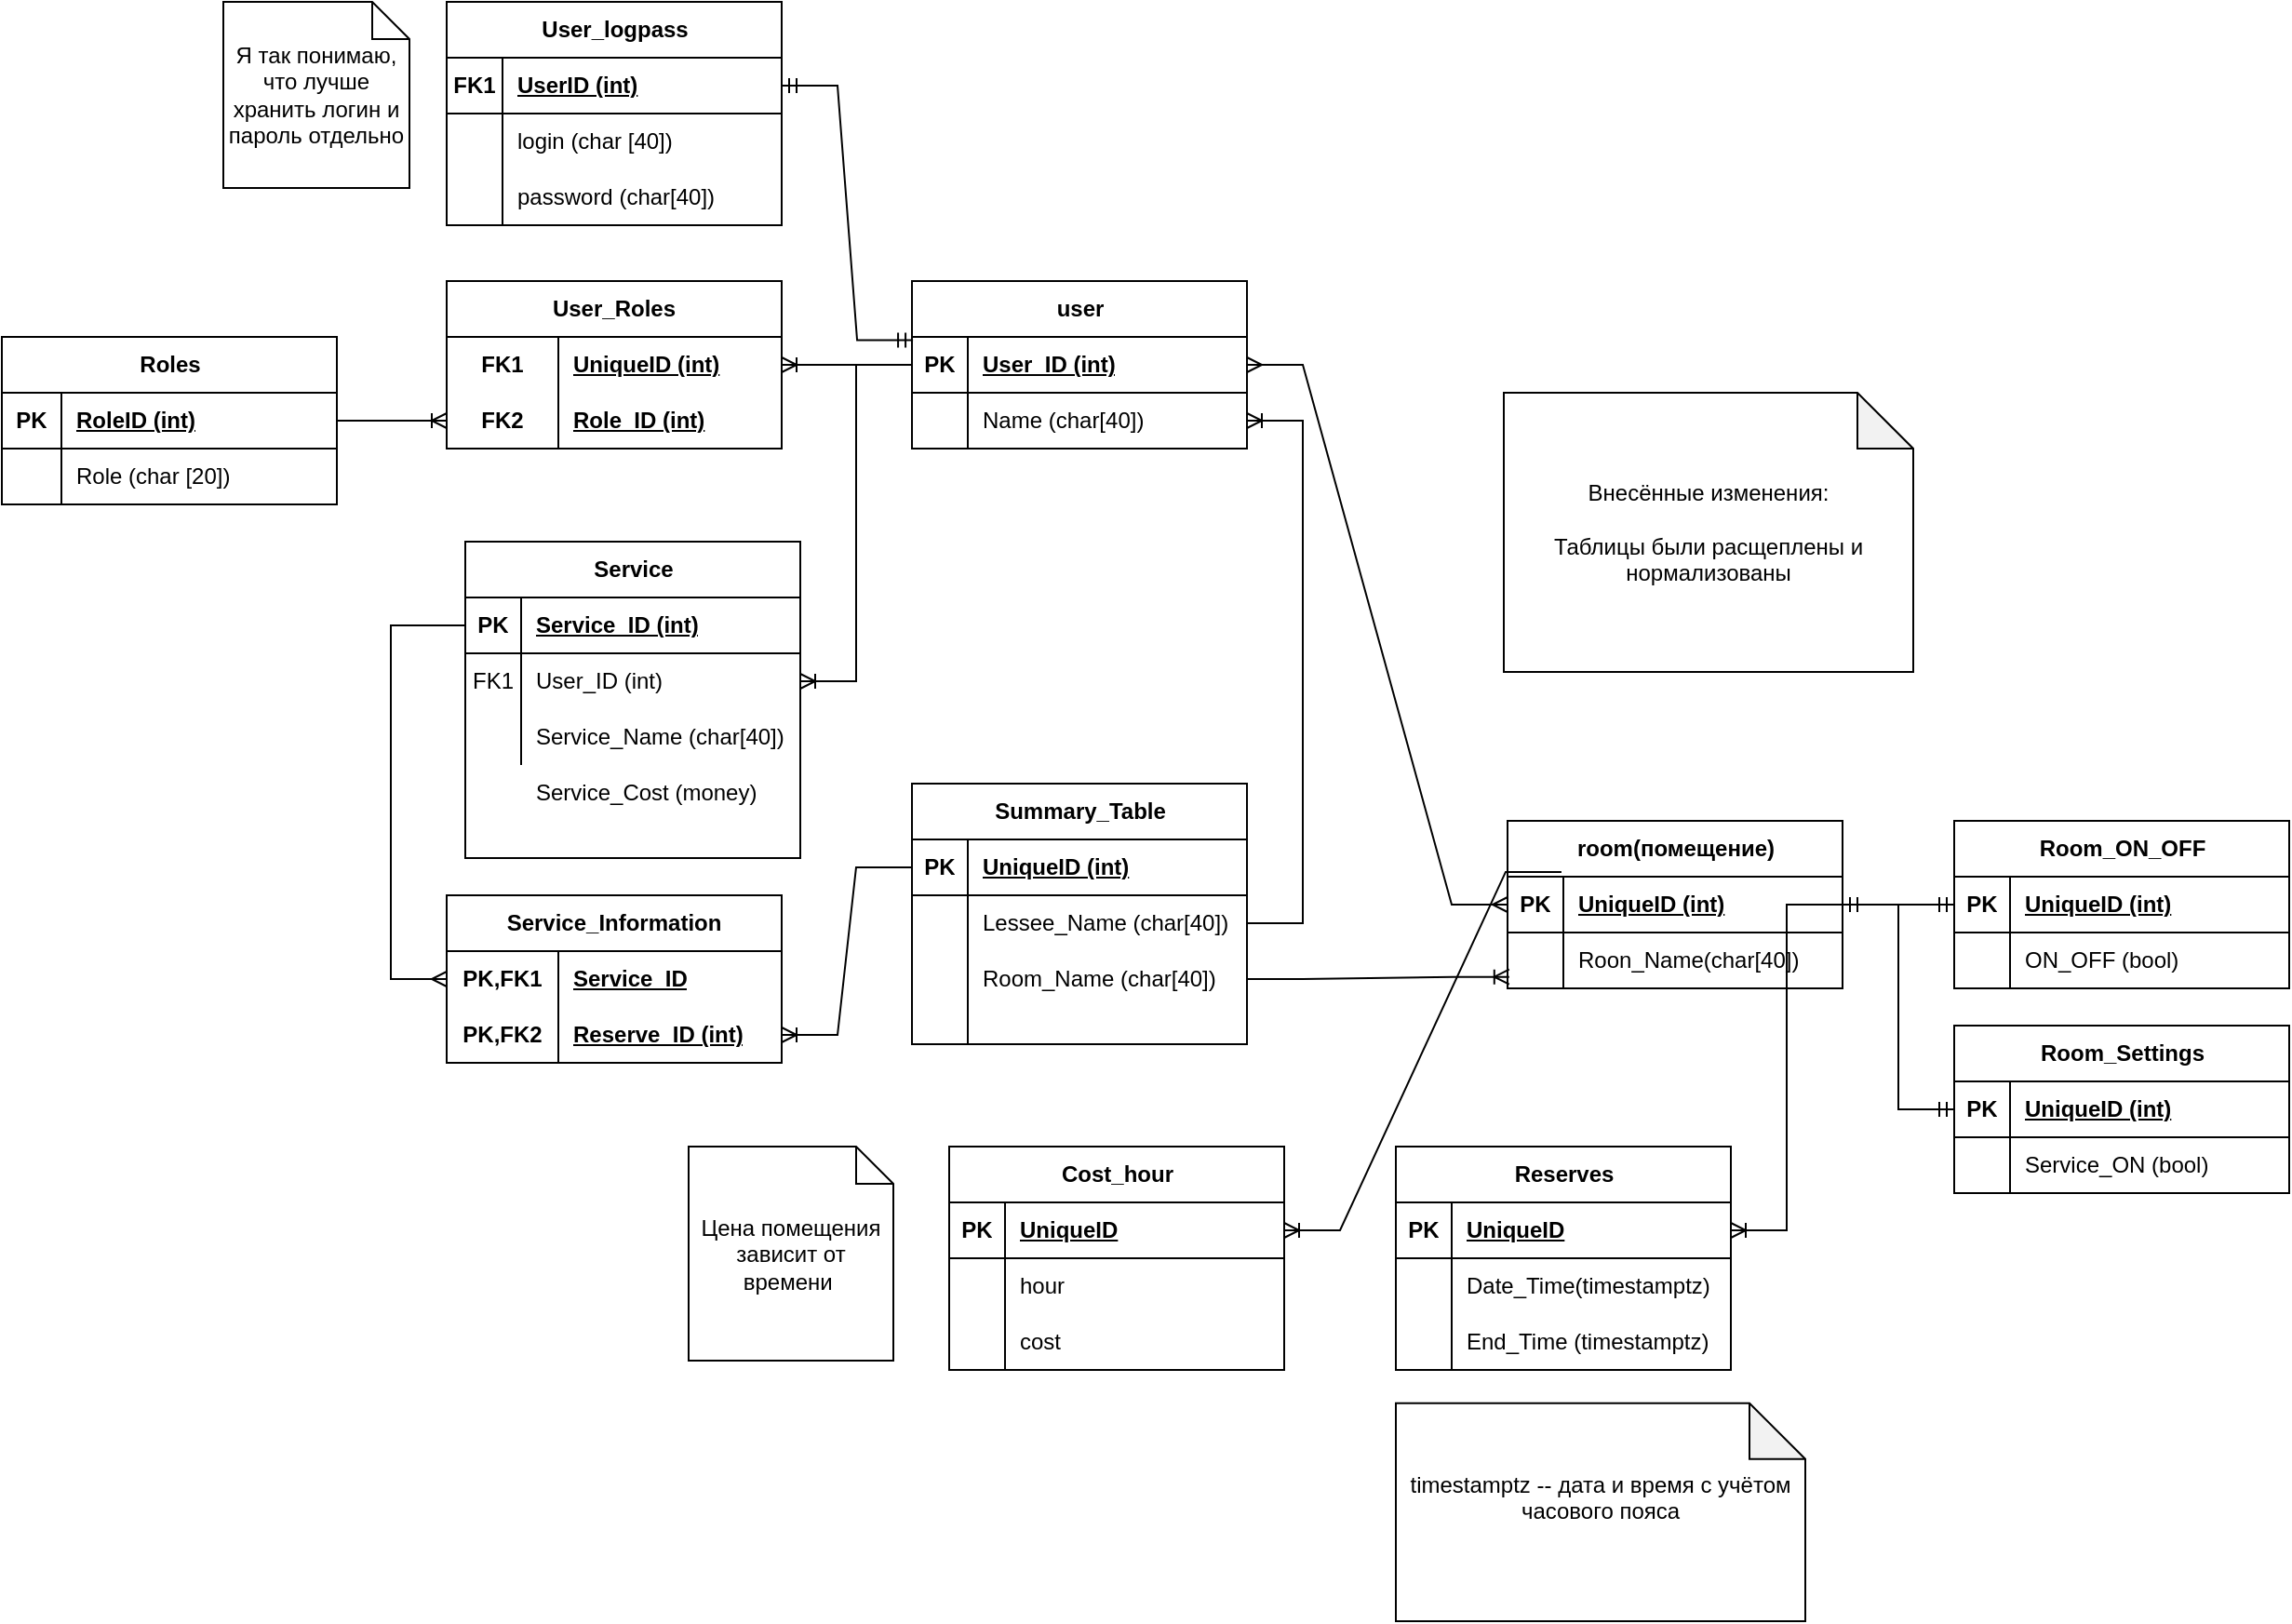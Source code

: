 <mxfile version="23.1.5" type="github">
  <diagram name="Страница — 1" id="QHvuzM4_7bhTK4eV4_A3">
    <mxGraphModel dx="432" dy="1855" grid="1" gridSize="10" guides="1" tooltips="1" connect="1" arrows="1" fold="1" page="1" pageScale="1" pageWidth="827" pageHeight="1169" math="0" shadow="0">
      <root>
        <mxCell id="0" />
        <mxCell id="1" parent="0" />
        <mxCell id="F9juKzYWyKkYKE6H0cc2-1" value="Внесённые изменения:&lt;br&gt;&lt;div&gt;&lt;br&gt;Таблицы были расщеплены и нормализованы&lt;/div&gt;" style="shape=note;whiteSpace=wrap;html=1;backgroundOutline=1;darkOpacity=0.05;" parent="1" vertex="1">
          <mxGeometry x="1958" y="180" width="220" height="150" as="geometry" />
        </mxCell>
        <mxCell id="F9juKzYWyKkYKE6H0cc2-119" value="Summary_Table" style="shape=table;startSize=30;container=1;collapsible=1;childLayout=tableLayout;fixedRows=1;rowLines=0;fontStyle=1;align=center;resizeLast=1;html=1;" parent="1" vertex="1">
          <mxGeometry x="1640" y="390" width="180" height="140" as="geometry" />
        </mxCell>
        <mxCell id="F9juKzYWyKkYKE6H0cc2-120" value="" style="shape=tableRow;horizontal=0;startSize=0;swimlaneHead=0;swimlaneBody=0;fillColor=none;collapsible=0;dropTarget=0;points=[[0,0.5],[1,0.5]];portConstraint=eastwest;top=0;left=0;right=0;bottom=1;" parent="F9juKzYWyKkYKE6H0cc2-119" vertex="1">
          <mxGeometry y="30" width="180" height="30" as="geometry" />
        </mxCell>
        <mxCell id="F9juKzYWyKkYKE6H0cc2-121" value="PK" style="shape=partialRectangle;connectable=0;fillColor=none;top=0;left=0;bottom=0;right=0;fontStyle=1;overflow=hidden;whiteSpace=wrap;html=1;" parent="F9juKzYWyKkYKE6H0cc2-120" vertex="1">
          <mxGeometry width="30" height="30" as="geometry">
            <mxRectangle width="30" height="30" as="alternateBounds" />
          </mxGeometry>
        </mxCell>
        <mxCell id="F9juKzYWyKkYKE6H0cc2-122" value="UniqueID (int)" style="shape=partialRectangle;connectable=0;fillColor=none;top=0;left=0;bottom=0;right=0;align=left;spacingLeft=6;fontStyle=5;overflow=hidden;whiteSpace=wrap;html=1;" parent="F9juKzYWyKkYKE6H0cc2-120" vertex="1">
          <mxGeometry x="30" width="150" height="30" as="geometry">
            <mxRectangle width="150" height="30" as="alternateBounds" />
          </mxGeometry>
        </mxCell>
        <mxCell id="F9juKzYWyKkYKE6H0cc2-123" value="" style="shape=tableRow;horizontal=0;startSize=0;swimlaneHead=0;swimlaneBody=0;fillColor=none;collapsible=0;dropTarget=0;points=[[0,0.5],[1,0.5]];portConstraint=eastwest;top=0;left=0;right=0;bottom=0;" parent="F9juKzYWyKkYKE6H0cc2-119" vertex="1">
          <mxGeometry y="60" width="180" height="30" as="geometry" />
        </mxCell>
        <mxCell id="F9juKzYWyKkYKE6H0cc2-124" value="" style="shape=partialRectangle;connectable=0;fillColor=none;top=0;left=0;bottom=0;right=0;editable=1;overflow=hidden;whiteSpace=wrap;html=1;" parent="F9juKzYWyKkYKE6H0cc2-123" vertex="1">
          <mxGeometry width="30" height="30" as="geometry">
            <mxRectangle width="30" height="30" as="alternateBounds" />
          </mxGeometry>
        </mxCell>
        <mxCell id="F9juKzYWyKkYKE6H0cc2-125" value="Lessee_Name (char[40])" style="shape=partialRectangle;connectable=0;fillColor=none;top=0;left=0;bottom=0;right=0;align=left;spacingLeft=6;overflow=hidden;whiteSpace=wrap;html=1;" parent="F9juKzYWyKkYKE6H0cc2-123" vertex="1">
          <mxGeometry x="30" width="150" height="30" as="geometry">
            <mxRectangle width="150" height="30" as="alternateBounds" />
          </mxGeometry>
        </mxCell>
        <mxCell id="F9juKzYWyKkYKE6H0cc2-126" value="" style="shape=tableRow;horizontal=0;startSize=0;swimlaneHead=0;swimlaneBody=0;fillColor=none;collapsible=0;dropTarget=0;points=[[0,0.5],[1,0.5]];portConstraint=eastwest;top=0;left=0;right=0;bottom=0;" parent="F9juKzYWyKkYKE6H0cc2-119" vertex="1">
          <mxGeometry y="90" width="180" height="30" as="geometry" />
        </mxCell>
        <mxCell id="F9juKzYWyKkYKE6H0cc2-127" value="" style="shape=partialRectangle;connectable=0;fillColor=none;top=0;left=0;bottom=0;right=0;editable=1;overflow=hidden;whiteSpace=wrap;html=1;" parent="F9juKzYWyKkYKE6H0cc2-126" vertex="1">
          <mxGeometry width="30" height="30" as="geometry">
            <mxRectangle width="30" height="30" as="alternateBounds" />
          </mxGeometry>
        </mxCell>
        <mxCell id="F9juKzYWyKkYKE6H0cc2-128" value="Room_Name (char[40])" style="shape=partialRectangle;connectable=0;fillColor=none;top=0;left=0;bottom=0;right=0;align=left;spacingLeft=6;overflow=hidden;whiteSpace=wrap;html=1;" parent="F9juKzYWyKkYKE6H0cc2-126" vertex="1">
          <mxGeometry x="30" width="150" height="30" as="geometry">
            <mxRectangle width="150" height="30" as="alternateBounds" />
          </mxGeometry>
        </mxCell>
        <mxCell id="F9juKzYWyKkYKE6H0cc2-129" value="" style="shape=tableRow;horizontal=0;startSize=0;swimlaneHead=0;swimlaneBody=0;fillColor=none;collapsible=0;dropTarget=0;points=[[0,0.5],[1,0.5]];portConstraint=eastwest;top=0;left=0;right=0;bottom=0;" parent="F9juKzYWyKkYKE6H0cc2-119" vertex="1">
          <mxGeometry y="120" width="180" height="20" as="geometry" />
        </mxCell>
        <mxCell id="F9juKzYWyKkYKE6H0cc2-130" value="" style="shape=partialRectangle;connectable=0;fillColor=none;top=0;left=0;bottom=0;right=0;editable=1;overflow=hidden;whiteSpace=wrap;html=1;" parent="F9juKzYWyKkYKE6H0cc2-129" vertex="1">
          <mxGeometry width="30" height="20" as="geometry">
            <mxRectangle width="30" height="20" as="alternateBounds" />
          </mxGeometry>
        </mxCell>
        <mxCell id="F9juKzYWyKkYKE6H0cc2-131" value="" style="shape=partialRectangle;connectable=0;fillColor=none;top=0;left=0;bottom=0;right=0;align=left;spacingLeft=6;overflow=hidden;whiteSpace=wrap;html=1;" parent="F9juKzYWyKkYKE6H0cc2-129" vertex="1">
          <mxGeometry x="30" width="150" height="20" as="geometry">
            <mxRectangle width="150" height="20" as="alternateBounds" />
          </mxGeometry>
        </mxCell>
        <mxCell id="F9juKzYWyKkYKE6H0cc2-132" value="" style="edgeStyle=entityRelationEdgeStyle;fontSize=12;html=1;endArrow=ERoneToMany;rounded=0;exitX=1;exitY=0.5;exitDx=0;exitDy=0;" parent="1" source="F9juKzYWyKkYKE6H0cc2-123" target="F9juKzYWyKkYKE6H0cc2-19" edge="1">
          <mxGeometry width="100" height="100" relative="1" as="geometry">
            <mxPoint x="1180" y="800" as="sourcePoint" />
            <mxPoint x="1490" y="390" as="targetPoint" />
          </mxGeometry>
        </mxCell>
        <mxCell id="F9juKzYWyKkYKE6H0cc2-134" value="" style="edgeStyle=entityRelationEdgeStyle;fontSize=12;html=1;endArrow=ERoneToMany;rounded=0;exitX=1;exitY=0.5;exitDx=0;exitDy=0;entryX=0.005;entryY=0.794;entryDx=0;entryDy=0;entryPerimeter=0;" parent="1" source="F9juKzYWyKkYKE6H0cc2-126" target="F9juKzYWyKkYKE6H0cc2-35" edge="1">
          <mxGeometry width="100" height="100" relative="1" as="geometry">
            <mxPoint x="1370" y="980" as="sourcePoint" />
            <mxPoint x="1940" y="680" as="targetPoint" />
          </mxGeometry>
        </mxCell>
        <mxCell id="F9juKzYWyKkYKE6H0cc2-151" value="" style="group" parent="1" vertex="1" connectable="0">
          <mxGeometry x="1640" y="120" width="180" height="90" as="geometry" />
        </mxCell>
        <mxCell id="F9juKzYWyKkYKE6H0cc2-15" value="user" style="shape=table;startSize=30;container=1;collapsible=1;childLayout=tableLayout;fixedRows=1;rowLines=0;fontStyle=1;align=center;resizeLast=1;html=1;" parent="F9juKzYWyKkYKE6H0cc2-151" vertex="1">
          <mxGeometry width="180" height="90" as="geometry" />
        </mxCell>
        <mxCell id="F9juKzYWyKkYKE6H0cc2-16" value="" style="shape=tableRow;horizontal=0;startSize=0;swimlaneHead=0;swimlaneBody=0;fillColor=none;collapsible=0;dropTarget=0;points=[[0,0.5],[1,0.5]];portConstraint=eastwest;top=0;left=0;right=0;bottom=1;" parent="F9juKzYWyKkYKE6H0cc2-15" vertex="1">
          <mxGeometry y="30" width="180" height="30" as="geometry" />
        </mxCell>
        <mxCell id="F9juKzYWyKkYKE6H0cc2-17" value="PK" style="shape=partialRectangle;connectable=0;fillColor=none;top=0;left=0;bottom=0;right=0;fontStyle=1;overflow=hidden;whiteSpace=wrap;html=1;" parent="F9juKzYWyKkYKE6H0cc2-16" vertex="1">
          <mxGeometry width="30" height="30" as="geometry">
            <mxRectangle width="30" height="30" as="alternateBounds" />
          </mxGeometry>
        </mxCell>
        <mxCell id="F9juKzYWyKkYKE6H0cc2-18" value="User_ID (int)" style="shape=partialRectangle;connectable=0;fillColor=none;top=0;left=0;bottom=0;right=0;align=left;spacingLeft=6;fontStyle=5;overflow=hidden;whiteSpace=wrap;html=1;" parent="F9juKzYWyKkYKE6H0cc2-16" vertex="1">
          <mxGeometry x="30" width="150" height="30" as="geometry">
            <mxRectangle width="150" height="30" as="alternateBounds" />
          </mxGeometry>
        </mxCell>
        <mxCell id="F9juKzYWyKkYKE6H0cc2-19" value="" style="shape=tableRow;horizontal=0;startSize=0;swimlaneHead=0;swimlaneBody=0;fillColor=none;collapsible=0;dropTarget=0;points=[[0,0.5],[1,0.5]];portConstraint=eastwest;top=0;left=0;right=0;bottom=0;" parent="F9juKzYWyKkYKE6H0cc2-15" vertex="1">
          <mxGeometry y="60" width="180" height="30" as="geometry" />
        </mxCell>
        <mxCell id="F9juKzYWyKkYKE6H0cc2-20" value="" style="shape=partialRectangle;connectable=0;fillColor=none;top=0;left=0;bottom=0;right=0;editable=1;overflow=hidden;whiteSpace=wrap;html=1;" parent="F9juKzYWyKkYKE6H0cc2-19" vertex="1">
          <mxGeometry width="30" height="30" as="geometry">
            <mxRectangle width="30" height="30" as="alternateBounds" />
          </mxGeometry>
        </mxCell>
        <mxCell id="F9juKzYWyKkYKE6H0cc2-21" value="Name (char[40])" style="shape=partialRectangle;connectable=0;fillColor=none;top=0;left=0;bottom=0;right=0;align=left;spacingLeft=6;overflow=hidden;whiteSpace=wrap;html=1;" parent="F9juKzYWyKkYKE6H0cc2-19" vertex="1">
          <mxGeometry x="30" width="150" height="30" as="geometry">
            <mxRectangle width="150" height="30" as="alternateBounds" />
          </mxGeometry>
        </mxCell>
        <mxCell id="F9juKzYWyKkYKE6H0cc2-142" value="" style="shape=partialRectangle;connectable=0;fillColor=none;top=0;left=0;bottom=0;right=0;editable=1;overflow=hidden;whiteSpace=wrap;html=1;" parent="F9juKzYWyKkYKE6H0cc2-151" vertex="1">
          <mxGeometry y="40.909" width="30" height="8.182" as="geometry">
            <mxRectangle width="30" height="30" as="alternateBounds" />
          </mxGeometry>
        </mxCell>
        <mxCell id="F9juKzYWyKkYKE6H0cc2-144" value="" style="shape=partialRectangle;connectable=0;fillColor=none;top=0;left=0;bottom=0;right=0;editable=1;overflow=hidden;whiteSpace=wrap;html=1;" parent="F9juKzYWyKkYKE6H0cc2-151" vertex="1">
          <mxGeometry y="49.091" width="30" height="8.182" as="geometry">
            <mxRectangle width="30" height="30" as="alternateBounds" />
          </mxGeometry>
        </mxCell>
        <mxCell id="HAcVsYhp9lFk55Ef8Bqg-4" value="" style="shape=partialRectangle;connectable=0;fillColor=none;top=0;left=0;bottom=0;right=0;editable=1;overflow=hidden;whiteSpace=wrap;html=1;" parent="F9juKzYWyKkYKE6H0cc2-151" vertex="1">
          <mxGeometry y="57.273" width="30" height="8.182" as="geometry">
            <mxRectangle width="30" height="30" as="alternateBounds" />
          </mxGeometry>
        </mxCell>
        <mxCell id="HAcVsYhp9lFk55Ef8Bqg-6" value="" style="shape=partialRectangle;connectable=0;fillColor=none;top=0;left=0;bottom=0;right=0;editable=1;overflow=hidden;whiteSpace=wrap;html=1;" parent="F9juKzYWyKkYKE6H0cc2-151" vertex="1">
          <mxGeometry y="65.455" width="30" height="8.182" as="geometry">
            <mxRectangle width="30" height="30" as="alternateBounds" />
          </mxGeometry>
        </mxCell>
        <mxCell id="ag_QDePQGaTZ4PSjppGt-31" value="" style="shape=tableRow;horizontal=0;startSize=0;swimlaneHead=0;swimlaneBody=0;fillColor=none;collapsible=0;dropTarget=0;points=[[0,0.5],[1,0.5]];portConstraint=eastwest;top=0;left=0;right=0;bottom=0;" parent="F9juKzYWyKkYKE6H0cc2-151" vertex="1">
          <mxGeometry y="32.727" width="180" height="8.182" as="geometry" />
        </mxCell>
        <mxCell id="HAcVsYhp9lFk55Ef8Bqg-1" value="" style="shape=partialRectangle;connectable=0;fillColor=none;top=0;left=0;bottom=0;right=0;editable=1;overflow=hidden;whiteSpace=wrap;html=1;" parent="1" vertex="1">
          <mxGeometry x="1650" y="593.75" width="30" height="36.25" as="geometry">
            <mxRectangle width="30" height="30" as="alternateBounds" />
          </mxGeometry>
        </mxCell>
        <mxCell id="HAcVsYhp9lFk55Ef8Bqg-3" value="timestamptz -- дата и время с учётом часового пояса&lt;div&gt;&lt;br/&gt;&lt;/div&gt;" style="shape=note;whiteSpace=wrap;html=1;backgroundOutline=1;darkOpacity=0.05;" parent="1" vertex="1">
          <mxGeometry x="1900" y="722.88" width="220" height="117.12" as="geometry" />
        </mxCell>
        <mxCell id="HAcVsYhp9lFk55Ef8Bqg-8" value="" style="edgeStyle=entityRelationEdgeStyle;fontSize=12;html=1;endArrow=ERmany;startArrow=ERmany;rounded=0;" parent="1" source="F9juKzYWyKkYKE6H0cc2-29" target="F9juKzYWyKkYKE6H0cc2-16" edge="1">
          <mxGeometry width="100" height="100" relative="1" as="geometry">
            <mxPoint x="1850" y="650" as="sourcePoint" />
            <mxPoint x="1950" y="550" as="targetPoint" />
          </mxGeometry>
        </mxCell>
        <mxCell id="ag_QDePQGaTZ4PSjppGt-14" value="" style="edgeStyle=entityRelationEdgeStyle;fontSize=12;html=1;endArrow=ERoneToMany;rounded=0;exitX=0;exitY=0.5;exitDx=0;exitDy=0;" parent="1" source="F9juKzYWyKkYKE6H0cc2-16" target="BI7VpWFzRHxdsK41HN7J-16" edge="1">
          <mxGeometry width="100" height="100" relative="1" as="geometry">
            <mxPoint x="1490" y="330" as="sourcePoint" />
            <mxPoint x="1590" y="230" as="targetPoint" />
          </mxGeometry>
        </mxCell>
        <mxCell id="ag_QDePQGaTZ4PSjppGt-15" value="Service_Information" style="shape=table;startSize=30;container=1;collapsible=1;childLayout=tableLayout;fixedRows=1;rowLines=0;fontStyle=1;align=center;resizeLast=1;html=1;whiteSpace=wrap;" parent="1" vertex="1">
          <mxGeometry x="1390" y="450" width="180" height="90" as="geometry" />
        </mxCell>
        <mxCell id="ag_QDePQGaTZ4PSjppGt-16" value="" style="shape=tableRow;horizontal=0;startSize=0;swimlaneHead=0;swimlaneBody=0;fillColor=none;collapsible=0;dropTarget=0;points=[[0,0.5],[1,0.5]];portConstraint=eastwest;top=0;left=0;right=0;bottom=0;html=1;" parent="ag_QDePQGaTZ4PSjppGt-15" vertex="1">
          <mxGeometry y="30" width="180" height="30" as="geometry" />
        </mxCell>
        <mxCell id="ag_QDePQGaTZ4PSjppGt-17" value="PK,FK1" style="shape=partialRectangle;connectable=0;fillColor=none;top=0;left=0;bottom=0;right=0;fontStyle=1;overflow=hidden;html=1;whiteSpace=wrap;" parent="ag_QDePQGaTZ4PSjppGt-16" vertex="1">
          <mxGeometry width="60" height="30" as="geometry">
            <mxRectangle width="60" height="30" as="alternateBounds" />
          </mxGeometry>
        </mxCell>
        <mxCell id="ag_QDePQGaTZ4PSjppGt-18" value="Service_ID" style="shape=partialRectangle;connectable=0;fillColor=none;top=0;left=0;bottom=0;right=0;align=left;spacingLeft=6;fontStyle=5;overflow=hidden;html=1;whiteSpace=wrap;" parent="ag_QDePQGaTZ4PSjppGt-16" vertex="1">
          <mxGeometry x="60" width="120" height="30" as="geometry">
            <mxRectangle width="120" height="30" as="alternateBounds" />
          </mxGeometry>
        </mxCell>
        <mxCell id="ag_QDePQGaTZ4PSjppGt-19" value="" style="shape=tableRow;horizontal=0;startSize=0;swimlaneHead=0;swimlaneBody=0;fillColor=none;collapsible=0;dropTarget=0;points=[[0,0.5],[1,0.5]];portConstraint=eastwest;top=0;left=0;right=0;bottom=1;html=1;" parent="ag_QDePQGaTZ4PSjppGt-15" vertex="1">
          <mxGeometry y="60" width="180" height="30" as="geometry" />
        </mxCell>
        <mxCell id="ag_QDePQGaTZ4PSjppGt-20" value="PK,FK2" style="shape=partialRectangle;connectable=0;fillColor=none;top=0;left=0;bottom=0;right=0;fontStyle=1;overflow=hidden;html=1;whiteSpace=wrap;" parent="ag_QDePQGaTZ4PSjppGt-19" vertex="1">
          <mxGeometry width="60" height="30" as="geometry">
            <mxRectangle width="60" height="30" as="alternateBounds" />
          </mxGeometry>
        </mxCell>
        <mxCell id="ag_QDePQGaTZ4PSjppGt-21" value="Reserve_ID (int)" style="shape=partialRectangle;connectable=0;fillColor=none;top=0;left=0;bottom=0;right=0;align=left;spacingLeft=6;fontStyle=5;overflow=hidden;html=1;whiteSpace=wrap;" parent="ag_QDePQGaTZ4PSjppGt-19" vertex="1">
          <mxGeometry x="60" width="120" height="30" as="geometry">
            <mxRectangle width="120" height="30" as="alternateBounds" />
          </mxGeometry>
        </mxCell>
        <mxCell id="ag_QDePQGaTZ4PSjppGt-28" value="" style="edgeStyle=entityRelationEdgeStyle;fontSize=12;html=1;endArrow=ERoneToMany;rounded=0;entryX=1;entryY=0.5;entryDx=0;entryDy=0;" parent="1" source="F9juKzYWyKkYKE6H0cc2-120" target="ag_QDePQGaTZ4PSjppGt-19" edge="1">
          <mxGeometry width="100" height="100" relative="1" as="geometry">
            <mxPoint x="1420" y="790" as="sourcePoint" />
            <mxPoint x="1520" y="690" as="targetPoint" />
          </mxGeometry>
        </mxCell>
        <mxCell id="ag_QDePQGaTZ4PSjppGt-37" value="Room_ON_OFF" style="shape=table;startSize=30;container=1;collapsible=1;childLayout=tableLayout;fixedRows=1;rowLines=0;fontStyle=1;align=center;resizeLast=1;html=1;" parent="1" vertex="1">
          <mxGeometry x="2200" y="410" width="180" height="90" as="geometry" />
        </mxCell>
        <mxCell id="ag_QDePQGaTZ4PSjppGt-38" value="" style="shape=tableRow;horizontal=0;startSize=0;swimlaneHead=0;swimlaneBody=0;fillColor=none;collapsible=0;dropTarget=0;points=[[0,0.5],[1,0.5]];portConstraint=eastwest;top=0;left=0;right=0;bottom=1;" parent="ag_QDePQGaTZ4PSjppGt-37" vertex="1">
          <mxGeometry y="30" width="180" height="30" as="geometry" />
        </mxCell>
        <mxCell id="ag_QDePQGaTZ4PSjppGt-39" value="PK" style="shape=partialRectangle;connectable=0;fillColor=none;top=0;left=0;bottom=0;right=0;fontStyle=1;overflow=hidden;whiteSpace=wrap;html=1;" parent="ag_QDePQGaTZ4PSjppGt-38" vertex="1">
          <mxGeometry width="30" height="30" as="geometry">
            <mxRectangle width="30" height="30" as="alternateBounds" />
          </mxGeometry>
        </mxCell>
        <mxCell id="ag_QDePQGaTZ4PSjppGt-40" value="UniqueID (int)" style="shape=partialRectangle;connectable=0;fillColor=none;top=0;left=0;bottom=0;right=0;align=left;spacingLeft=6;fontStyle=5;overflow=hidden;whiteSpace=wrap;html=1;" parent="ag_QDePQGaTZ4PSjppGt-38" vertex="1">
          <mxGeometry x="30" width="150" height="30" as="geometry">
            <mxRectangle width="150" height="30" as="alternateBounds" />
          </mxGeometry>
        </mxCell>
        <mxCell id="ag_QDePQGaTZ4PSjppGt-41" value="" style="shape=tableRow;horizontal=0;startSize=0;swimlaneHead=0;swimlaneBody=0;fillColor=none;collapsible=0;dropTarget=0;points=[[0,0.5],[1,0.5]];portConstraint=eastwest;top=0;left=0;right=0;bottom=0;" parent="ag_QDePQGaTZ4PSjppGt-37" vertex="1">
          <mxGeometry y="60" width="180" height="30" as="geometry" />
        </mxCell>
        <mxCell id="ag_QDePQGaTZ4PSjppGt-42" value="" style="shape=partialRectangle;connectable=0;fillColor=none;top=0;left=0;bottom=0;right=0;editable=1;overflow=hidden;whiteSpace=wrap;html=1;" parent="ag_QDePQGaTZ4PSjppGt-41" vertex="1">
          <mxGeometry width="30" height="30" as="geometry">
            <mxRectangle width="30" height="30" as="alternateBounds" />
          </mxGeometry>
        </mxCell>
        <mxCell id="ag_QDePQGaTZ4PSjppGt-43" value="ON_OFF (bool)" style="shape=partialRectangle;connectable=0;fillColor=none;top=0;left=0;bottom=0;right=0;align=left;spacingLeft=6;overflow=hidden;whiteSpace=wrap;html=1;" parent="ag_QDePQGaTZ4PSjppGt-41" vertex="1">
          <mxGeometry x="30" width="150" height="30" as="geometry">
            <mxRectangle width="150" height="30" as="alternateBounds" />
          </mxGeometry>
        </mxCell>
        <mxCell id="ag_QDePQGaTZ4PSjppGt-51" value="" style="edgeStyle=entityRelationEdgeStyle;fontSize=12;html=1;endArrow=ERmandOne;startArrow=ERmandOne;rounded=0;exitX=1;exitY=0.5;exitDx=0;exitDy=0;" parent="1" source="F9juKzYWyKkYKE6H0cc2-29" target="ag_QDePQGaTZ4PSjppGt-38" edge="1">
          <mxGeometry width="100" height="100" relative="1" as="geometry">
            <mxPoint x="2200" y="810" as="sourcePoint" />
            <mxPoint x="2300" y="710" as="targetPoint" />
          </mxGeometry>
        </mxCell>
        <mxCell id="ag_QDePQGaTZ4PSjppGt-55" value="" style="group" parent="1" vertex="1" connectable="0">
          <mxGeometry x="1960" y="410" width="180" height="90" as="geometry" />
        </mxCell>
        <mxCell id="F9juKzYWyKkYKE6H0cc2-150" value="" style="group" parent="ag_QDePQGaTZ4PSjppGt-55" vertex="1" connectable="0">
          <mxGeometry width="180" height="90.0" as="geometry" />
        </mxCell>
        <mxCell id="F9juKzYWyKkYKE6H0cc2-28" value="room(помещение)" style="shape=table;startSize=30;container=1;collapsible=1;childLayout=tableLayout;fixedRows=1;rowLines=0;fontStyle=1;align=center;resizeLast=1;html=1;" parent="F9juKzYWyKkYKE6H0cc2-150" vertex="1">
          <mxGeometry width="180" height="90" as="geometry" />
        </mxCell>
        <mxCell id="F9juKzYWyKkYKE6H0cc2-29" value="" style="shape=tableRow;horizontal=0;startSize=0;swimlaneHead=0;swimlaneBody=0;fillColor=none;collapsible=0;dropTarget=0;points=[[0,0.5],[1,0.5]];portConstraint=eastwest;top=0;left=0;right=0;bottom=1;" parent="F9juKzYWyKkYKE6H0cc2-28" vertex="1">
          <mxGeometry y="30" width="180" height="30" as="geometry" />
        </mxCell>
        <mxCell id="F9juKzYWyKkYKE6H0cc2-30" value="PK" style="shape=partialRectangle;connectable=0;fillColor=none;top=0;left=0;bottom=0;right=0;fontStyle=1;overflow=hidden;whiteSpace=wrap;html=1;" parent="F9juKzYWyKkYKE6H0cc2-29" vertex="1">
          <mxGeometry width="30" height="30" as="geometry">
            <mxRectangle width="30" height="30" as="alternateBounds" />
          </mxGeometry>
        </mxCell>
        <mxCell id="F9juKzYWyKkYKE6H0cc2-31" value="UniqueID (int)" style="shape=partialRectangle;connectable=0;fillColor=none;top=0;left=0;bottom=0;right=0;align=left;spacingLeft=6;fontStyle=5;overflow=hidden;whiteSpace=wrap;html=1;" parent="F9juKzYWyKkYKE6H0cc2-29" vertex="1">
          <mxGeometry x="30" width="150" height="30" as="geometry">
            <mxRectangle width="150" height="30" as="alternateBounds" />
          </mxGeometry>
        </mxCell>
        <mxCell id="F9juKzYWyKkYKE6H0cc2-35" value="" style="shape=tableRow;horizontal=0;startSize=0;swimlaneHead=0;swimlaneBody=0;fillColor=none;collapsible=0;dropTarget=0;points=[[0,0.5],[1,0.5]];portConstraint=eastwest;top=0;left=0;right=0;bottom=0;" parent="F9juKzYWyKkYKE6H0cc2-28" vertex="1">
          <mxGeometry y="60" width="180" height="30" as="geometry" />
        </mxCell>
        <mxCell id="F9juKzYWyKkYKE6H0cc2-36" value="" style="shape=partialRectangle;connectable=0;fillColor=none;top=0;left=0;bottom=0;right=0;editable=1;overflow=hidden;whiteSpace=wrap;html=1;" parent="F9juKzYWyKkYKE6H0cc2-35" vertex="1">
          <mxGeometry width="30" height="30" as="geometry">
            <mxRectangle width="30" height="30" as="alternateBounds" />
          </mxGeometry>
        </mxCell>
        <mxCell id="F9juKzYWyKkYKE6H0cc2-37" value="Roon_Name(char[40])" style="shape=partialRectangle;connectable=0;fillColor=none;top=0;left=0;bottom=0;right=0;align=left;spacingLeft=6;overflow=hidden;whiteSpace=wrap;html=1;" parent="F9juKzYWyKkYKE6H0cc2-35" vertex="1">
          <mxGeometry x="30" width="150" height="30" as="geometry">
            <mxRectangle width="150" height="30" as="alternateBounds" />
          </mxGeometry>
        </mxCell>
        <mxCell id="F9juKzYWyKkYKE6H0cc2-100" value="" style="shape=partialRectangle;connectable=0;fillColor=none;top=0;left=0;bottom=0;right=0;editable=1;overflow=hidden;whiteSpace=wrap;html=1;" parent="F9juKzYWyKkYKE6H0cc2-150" vertex="1">
          <mxGeometry y="49.241" width="30" height="10.5" as="geometry">
            <mxRectangle width="30" height="30" as="alternateBounds" />
          </mxGeometry>
        </mxCell>
        <mxCell id="F9juKzYWyKkYKE6H0cc2-101" value="" style="shape=partialRectangle;connectable=0;fillColor=none;top=0;left=0;bottom=0;right=0;align=left;spacingLeft=6;overflow=hidden;whiteSpace=wrap;html=1;" parent="F9juKzYWyKkYKE6H0cc2-150" vertex="1">
          <mxGeometry x="30" y="54.0" width="150" height="10.5" as="geometry">
            <mxRectangle width="150" height="30" as="alternateBounds" />
          </mxGeometry>
        </mxCell>
        <mxCell id="F9juKzYWyKkYKE6H0cc2-115" value="" style="shape=partialRectangle;connectable=0;fillColor=none;top=0;left=0;bottom=0;right=0;editable=1;overflow=hidden;whiteSpace=wrap;html=1;" parent="F9juKzYWyKkYKE6H0cc2-150" vertex="1">
          <mxGeometry y="59.741" width="30" height="10.5" as="geometry">
            <mxRectangle width="30" height="30" as="alternateBounds" />
          </mxGeometry>
        </mxCell>
        <mxCell id="ag_QDePQGaTZ4PSjppGt-52" value="" style="shape=tableRow;horizontal=0;startSize=0;swimlaneHead=0;swimlaneBody=0;fillColor=none;collapsible=0;dropTarget=0;points=[[0,0.5],[1,0.5]];portConstraint=eastwest;top=0;left=0;right=0;bottom=0;" parent="ag_QDePQGaTZ4PSjppGt-55" vertex="1">
          <mxGeometry y="74.348" width="180" height="11.739" as="geometry" />
        </mxCell>
        <mxCell id="ag_QDePQGaTZ4PSjppGt-53" value="" style="shape=partialRectangle;connectable=0;fillColor=none;top=0;left=0;bottom=0;right=0;editable=1;overflow=hidden;whiteSpace=wrap;html=1;" parent="ag_QDePQGaTZ4PSjppGt-52" vertex="1">
          <mxGeometry width="30" height="11.739" as="geometry">
            <mxRectangle width="30" height="30" as="alternateBounds" />
          </mxGeometry>
        </mxCell>
        <mxCell id="ag_QDePQGaTZ4PSjppGt-59" value="Room_Settings" style="shape=table;startSize=30;container=1;collapsible=1;childLayout=tableLayout;fixedRows=1;rowLines=0;fontStyle=1;align=center;resizeLast=1;html=1;" parent="1" vertex="1">
          <mxGeometry x="2200" y="520" width="180" height="90" as="geometry" />
        </mxCell>
        <mxCell id="ag_QDePQGaTZ4PSjppGt-60" value="" style="shape=tableRow;horizontal=0;startSize=0;swimlaneHead=0;swimlaneBody=0;fillColor=none;collapsible=0;dropTarget=0;points=[[0,0.5],[1,0.5]];portConstraint=eastwest;top=0;left=0;right=0;bottom=1;" parent="ag_QDePQGaTZ4PSjppGt-59" vertex="1">
          <mxGeometry y="30" width="180" height="30" as="geometry" />
        </mxCell>
        <mxCell id="ag_QDePQGaTZ4PSjppGt-61" value="PK" style="shape=partialRectangle;connectable=0;fillColor=none;top=0;left=0;bottom=0;right=0;fontStyle=1;overflow=hidden;whiteSpace=wrap;html=1;" parent="ag_QDePQGaTZ4PSjppGt-60" vertex="1">
          <mxGeometry width="30" height="30" as="geometry">
            <mxRectangle width="30" height="30" as="alternateBounds" />
          </mxGeometry>
        </mxCell>
        <mxCell id="ag_QDePQGaTZ4PSjppGt-62" value="UniqueID (int)" style="shape=partialRectangle;connectable=0;fillColor=none;top=0;left=0;bottom=0;right=0;align=left;spacingLeft=6;fontStyle=5;overflow=hidden;whiteSpace=wrap;html=1;" parent="ag_QDePQGaTZ4PSjppGt-60" vertex="1">
          <mxGeometry x="30" width="150" height="30" as="geometry">
            <mxRectangle width="150" height="30" as="alternateBounds" />
          </mxGeometry>
        </mxCell>
        <mxCell id="ag_QDePQGaTZ4PSjppGt-63" value="" style="shape=tableRow;horizontal=0;startSize=0;swimlaneHead=0;swimlaneBody=0;fillColor=none;collapsible=0;dropTarget=0;points=[[0,0.5],[1,0.5]];portConstraint=eastwest;top=0;left=0;right=0;bottom=0;" parent="ag_QDePQGaTZ4PSjppGt-59" vertex="1">
          <mxGeometry y="60" width="180" height="30" as="geometry" />
        </mxCell>
        <mxCell id="ag_QDePQGaTZ4PSjppGt-64" value="" style="shape=partialRectangle;connectable=0;fillColor=none;top=0;left=0;bottom=0;right=0;editable=1;overflow=hidden;whiteSpace=wrap;html=1;" parent="ag_QDePQGaTZ4PSjppGt-63" vertex="1">
          <mxGeometry width="30" height="30" as="geometry">
            <mxRectangle width="30" height="30" as="alternateBounds" />
          </mxGeometry>
        </mxCell>
        <mxCell id="ag_QDePQGaTZ4PSjppGt-65" value="Service_ON (bool)" style="shape=partialRectangle;connectable=0;fillColor=none;top=0;left=0;bottom=0;right=0;align=left;spacingLeft=6;overflow=hidden;whiteSpace=wrap;html=1;" parent="ag_QDePQGaTZ4PSjppGt-63" vertex="1">
          <mxGeometry x="30" width="150" height="30" as="geometry">
            <mxRectangle width="150" height="30" as="alternateBounds" />
          </mxGeometry>
        </mxCell>
        <mxCell id="ag_QDePQGaTZ4PSjppGt-66" value="" style="edgeStyle=entityRelationEdgeStyle;fontSize=12;html=1;endArrow=ERmandOne;startArrow=ERmandOne;rounded=0;" parent="1" source="F9juKzYWyKkYKE6H0cc2-29" target="ag_QDePQGaTZ4PSjppGt-60" edge="1">
          <mxGeometry width="100" height="100" relative="1" as="geometry">
            <mxPoint x="2170" y="750" as="sourcePoint" />
            <mxPoint x="2270" y="650" as="targetPoint" />
          </mxGeometry>
        </mxCell>
        <mxCell id="ag_QDePQGaTZ4PSjppGt-67" value="Service" style="shape=table;startSize=30;container=1;collapsible=1;childLayout=tableLayout;fixedRows=1;rowLines=0;fontStyle=1;align=center;resizeLast=1;html=1;" parent="1" vertex="1">
          <mxGeometry x="1400" y="260" width="180" height="170" as="geometry" />
        </mxCell>
        <mxCell id="ag_QDePQGaTZ4PSjppGt-68" value="" style="shape=tableRow;horizontal=0;startSize=0;swimlaneHead=0;swimlaneBody=0;fillColor=none;collapsible=0;dropTarget=0;points=[[0,0.5],[1,0.5]];portConstraint=eastwest;top=0;left=0;right=0;bottom=1;" parent="ag_QDePQGaTZ4PSjppGt-67" vertex="1">
          <mxGeometry y="30" width="180" height="30" as="geometry" />
        </mxCell>
        <mxCell id="ag_QDePQGaTZ4PSjppGt-69" value="PK" style="shape=partialRectangle;connectable=0;fillColor=none;top=0;left=0;bottom=0;right=0;fontStyle=1;overflow=hidden;whiteSpace=wrap;html=1;" parent="ag_QDePQGaTZ4PSjppGt-68" vertex="1">
          <mxGeometry width="30" height="30" as="geometry">
            <mxRectangle width="30" height="30" as="alternateBounds" />
          </mxGeometry>
        </mxCell>
        <mxCell id="ag_QDePQGaTZ4PSjppGt-70" value="Service_ID (int)" style="shape=partialRectangle;connectable=0;fillColor=none;top=0;left=0;bottom=0;right=0;align=left;spacingLeft=6;fontStyle=5;overflow=hidden;whiteSpace=wrap;html=1;" parent="ag_QDePQGaTZ4PSjppGt-68" vertex="1">
          <mxGeometry x="30" width="150" height="30" as="geometry">
            <mxRectangle width="150" height="30" as="alternateBounds" />
          </mxGeometry>
        </mxCell>
        <mxCell id="ag_QDePQGaTZ4PSjppGt-71" value="" style="shape=tableRow;horizontal=0;startSize=0;swimlaneHead=0;swimlaneBody=0;fillColor=none;collapsible=0;dropTarget=0;points=[[0,0.5],[1,0.5]];portConstraint=eastwest;top=0;left=0;right=0;bottom=0;" parent="ag_QDePQGaTZ4PSjppGt-67" vertex="1">
          <mxGeometry y="60" width="180" height="30" as="geometry" />
        </mxCell>
        <mxCell id="ag_QDePQGaTZ4PSjppGt-72" value="FK1" style="shape=partialRectangle;connectable=0;fillColor=none;top=0;left=0;bottom=0;right=0;editable=1;overflow=hidden;whiteSpace=wrap;html=1;" parent="ag_QDePQGaTZ4PSjppGt-71" vertex="1">
          <mxGeometry width="30" height="30" as="geometry">
            <mxRectangle width="30" height="30" as="alternateBounds" />
          </mxGeometry>
        </mxCell>
        <mxCell id="ag_QDePQGaTZ4PSjppGt-73" value="User_ID (int)" style="shape=partialRectangle;connectable=0;fillColor=none;top=0;left=0;bottom=0;right=0;align=left;spacingLeft=6;overflow=hidden;whiteSpace=wrap;html=1;" parent="ag_QDePQGaTZ4PSjppGt-71" vertex="1">
          <mxGeometry x="30" width="150" height="30" as="geometry">
            <mxRectangle width="150" height="30" as="alternateBounds" />
          </mxGeometry>
        </mxCell>
        <mxCell id="ag_QDePQGaTZ4PSjppGt-74" value="" style="shape=tableRow;horizontal=0;startSize=0;swimlaneHead=0;swimlaneBody=0;fillColor=none;collapsible=0;dropTarget=0;points=[[0,0.5],[1,0.5]];portConstraint=eastwest;top=0;left=0;right=0;bottom=0;" parent="ag_QDePQGaTZ4PSjppGt-67" vertex="1">
          <mxGeometry y="90" width="180" height="30" as="geometry" />
        </mxCell>
        <mxCell id="ag_QDePQGaTZ4PSjppGt-75" value="" style="shape=partialRectangle;connectable=0;fillColor=none;top=0;left=0;bottom=0;right=0;editable=1;overflow=hidden;whiteSpace=wrap;html=1;" parent="ag_QDePQGaTZ4PSjppGt-74" vertex="1">
          <mxGeometry width="30" height="30" as="geometry">
            <mxRectangle width="30" height="30" as="alternateBounds" />
          </mxGeometry>
        </mxCell>
        <mxCell id="ag_QDePQGaTZ4PSjppGt-76" value="Service_Name (char[40])" style="shape=partialRectangle;connectable=0;fillColor=none;top=0;left=0;bottom=0;right=0;align=left;spacingLeft=6;overflow=hidden;whiteSpace=wrap;html=1;" parent="ag_QDePQGaTZ4PSjppGt-74" vertex="1">
          <mxGeometry x="30" width="150" height="30" as="geometry">
            <mxRectangle width="150" height="30" as="alternateBounds" />
          </mxGeometry>
        </mxCell>
        <mxCell id="ag_QDePQGaTZ4PSjppGt-80" value="" style="edgeStyle=entityRelationEdgeStyle;fontSize=12;html=1;endArrow=ERoneToMany;rounded=0;exitX=0;exitY=0.5;exitDx=0;exitDy=0;" parent="1" source="F9juKzYWyKkYKE6H0cc2-16" target="ag_QDePQGaTZ4PSjppGt-71" edge="1">
          <mxGeometry width="100" height="100" relative="1" as="geometry">
            <mxPoint x="1500" y="450" as="sourcePoint" />
            <mxPoint x="1600" y="350" as="targetPoint" />
          </mxGeometry>
        </mxCell>
        <mxCell id="_N1QdpYbMYC7rhxS7uye-2" value="" style="edgeStyle=elbowEdgeStyle;fontSize=12;html=1;endArrow=ERmany;rounded=0;elbow=vertical;exitX=0;exitY=0.5;exitDx=0;exitDy=0;entryX=0;entryY=0.5;entryDx=0;entryDy=0;" parent="1" source="ag_QDePQGaTZ4PSjppGt-68" target="ag_QDePQGaTZ4PSjppGt-16" edge="1">
          <mxGeometry width="100" height="100" relative="1" as="geometry">
            <mxPoint x="1280" y="510" as="sourcePoint" />
            <mxPoint x="1380" y="410" as="targetPoint" />
            <Array as="points">
              <mxPoint x="1360" y="415" />
            </Array>
          </mxGeometry>
        </mxCell>
        <mxCell id="_N1QdpYbMYC7rhxS7uye-20" value="Reserves" style="shape=table;startSize=30;container=1;collapsible=1;childLayout=tableLayout;fixedRows=1;rowLines=0;fontStyle=1;align=center;resizeLast=1;html=1;" parent="1" vertex="1">
          <mxGeometry x="1900" y="585" width="180" height="120" as="geometry" />
        </mxCell>
        <mxCell id="_N1QdpYbMYC7rhxS7uye-21" value="" style="shape=tableRow;horizontal=0;startSize=0;swimlaneHead=0;swimlaneBody=0;fillColor=none;collapsible=0;dropTarget=0;points=[[0,0.5],[1,0.5]];portConstraint=eastwest;top=0;left=0;right=0;bottom=1;" parent="_N1QdpYbMYC7rhxS7uye-20" vertex="1">
          <mxGeometry y="30" width="180" height="30" as="geometry" />
        </mxCell>
        <mxCell id="_N1QdpYbMYC7rhxS7uye-22" value="PK" style="shape=partialRectangle;connectable=0;fillColor=none;top=0;left=0;bottom=0;right=0;fontStyle=1;overflow=hidden;whiteSpace=wrap;html=1;" parent="_N1QdpYbMYC7rhxS7uye-21" vertex="1">
          <mxGeometry width="30" height="30" as="geometry">
            <mxRectangle width="30" height="30" as="alternateBounds" />
          </mxGeometry>
        </mxCell>
        <mxCell id="_N1QdpYbMYC7rhxS7uye-23" value="UniqueID" style="shape=partialRectangle;connectable=0;fillColor=none;top=0;left=0;bottom=0;right=0;align=left;spacingLeft=6;fontStyle=5;overflow=hidden;whiteSpace=wrap;html=1;" parent="_N1QdpYbMYC7rhxS7uye-21" vertex="1">
          <mxGeometry x="30" width="150" height="30" as="geometry">
            <mxRectangle width="150" height="30" as="alternateBounds" />
          </mxGeometry>
        </mxCell>
        <mxCell id="_N1QdpYbMYC7rhxS7uye-24" value="" style="shape=tableRow;horizontal=0;startSize=0;swimlaneHead=0;swimlaneBody=0;fillColor=none;collapsible=0;dropTarget=0;points=[[0,0.5],[1,0.5]];portConstraint=eastwest;top=0;left=0;right=0;bottom=0;" parent="_N1QdpYbMYC7rhxS7uye-20" vertex="1">
          <mxGeometry y="60" width="180" height="30" as="geometry" />
        </mxCell>
        <mxCell id="_N1QdpYbMYC7rhxS7uye-25" value="" style="shape=partialRectangle;connectable=0;fillColor=none;top=0;left=0;bottom=0;right=0;editable=1;overflow=hidden;whiteSpace=wrap;html=1;" parent="_N1QdpYbMYC7rhxS7uye-24" vertex="1">
          <mxGeometry width="30" height="30" as="geometry">
            <mxRectangle width="30" height="30" as="alternateBounds" />
          </mxGeometry>
        </mxCell>
        <mxCell id="_N1QdpYbMYC7rhxS7uye-26" value="Date_Time(timestamptz)" style="shape=partialRectangle;connectable=0;fillColor=none;top=0;left=0;bottom=0;right=0;align=left;spacingLeft=6;overflow=hidden;whiteSpace=wrap;html=1;" parent="_N1QdpYbMYC7rhxS7uye-24" vertex="1">
          <mxGeometry x="30" width="150" height="30" as="geometry">
            <mxRectangle width="150" height="30" as="alternateBounds" />
          </mxGeometry>
        </mxCell>
        <mxCell id="_N1QdpYbMYC7rhxS7uye-27" value="" style="shape=tableRow;horizontal=0;startSize=0;swimlaneHead=0;swimlaneBody=0;fillColor=none;collapsible=0;dropTarget=0;points=[[0,0.5],[1,0.5]];portConstraint=eastwest;top=0;left=0;right=0;bottom=0;" parent="_N1QdpYbMYC7rhxS7uye-20" vertex="1">
          <mxGeometry y="90" width="180" height="30" as="geometry" />
        </mxCell>
        <mxCell id="_N1QdpYbMYC7rhxS7uye-28" value="" style="shape=partialRectangle;connectable=0;fillColor=none;top=0;left=0;bottom=0;right=0;editable=1;overflow=hidden;whiteSpace=wrap;html=1;" parent="_N1QdpYbMYC7rhxS7uye-27" vertex="1">
          <mxGeometry width="30" height="30" as="geometry">
            <mxRectangle width="30" height="30" as="alternateBounds" />
          </mxGeometry>
        </mxCell>
        <mxCell id="_N1QdpYbMYC7rhxS7uye-29" value="End_Time (timestamptz)" style="shape=partialRectangle;connectable=0;fillColor=none;top=0;left=0;bottom=0;right=0;align=left;spacingLeft=6;overflow=hidden;whiteSpace=wrap;html=1;" parent="_N1QdpYbMYC7rhxS7uye-27" vertex="1">
          <mxGeometry x="30" width="150" height="30" as="geometry">
            <mxRectangle width="150" height="30" as="alternateBounds" />
          </mxGeometry>
        </mxCell>
        <mxCell id="_N1QdpYbMYC7rhxS7uye-35" value="Cost_hour" style="shape=table;startSize=30;container=1;collapsible=1;childLayout=tableLayout;fixedRows=1;rowLines=0;fontStyle=1;align=center;resizeLast=1;html=1;" parent="1" vertex="1">
          <mxGeometry x="1660" y="585" width="180" height="120" as="geometry" />
        </mxCell>
        <mxCell id="_N1QdpYbMYC7rhxS7uye-36" value="" style="shape=tableRow;horizontal=0;startSize=0;swimlaneHead=0;swimlaneBody=0;fillColor=none;collapsible=0;dropTarget=0;points=[[0,0.5],[1,0.5]];portConstraint=eastwest;top=0;left=0;right=0;bottom=1;" parent="_N1QdpYbMYC7rhxS7uye-35" vertex="1">
          <mxGeometry y="30" width="180" height="30" as="geometry" />
        </mxCell>
        <mxCell id="_N1QdpYbMYC7rhxS7uye-37" value="PK" style="shape=partialRectangle;connectable=0;fillColor=none;top=0;left=0;bottom=0;right=0;fontStyle=1;overflow=hidden;whiteSpace=wrap;html=1;" parent="_N1QdpYbMYC7rhxS7uye-36" vertex="1">
          <mxGeometry width="30" height="30" as="geometry">
            <mxRectangle width="30" height="30" as="alternateBounds" />
          </mxGeometry>
        </mxCell>
        <mxCell id="_N1QdpYbMYC7rhxS7uye-38" value="UniqueID" style="shape=partialRectangle;connectable=0;fillColor=none;top=0;left=0;bottom=0;right=0;align=left;spacingLeft=6;fontStyle=5;overflow=hidden;whiteSpace=wrap;html=1;" parent="_N1QdpYbMYC7rhxS7uye-36" vertex="1">
          <mxGeometry x="30" width="150" height="30" as="geometry">
            <mxRectangle width="150" height="30" as="alternateBounds" />
          </mxGeometry>
        </mxCell>
        <mxCell id="_N1QdpYbMYC7rhxS7uye-39" value="" style="shape=tableRow;horizontal=0;startSize=0;swimlaneHead=0;swimlaneBody=0;fillColor=none;collapsible=0;dropTarget=0;points=[[0,0.5],[1,0.5]];portConstraint=eastwest;top=0;left=0;right=0;bottom=0;" parent="_N1QdpYbMYC7rhxS7uye-35" vertex="1">
          <mxGeometry y="60" width="180" height="30" as="geometry" />
        </mxCell>
        <mxCell id="_N1QdpYbMYC7rhxS7uye-40" value="" style="shape=partialRectangle;connectable=0;fillColor=none;top=0;left=0;bottom=0;right=0;editable=1;overflow=hidden;whiteSpace=wrap;html=1;" parent="_N1QdpYbMYC7rhxS7uye-39" vertex="1">
          <mxGeometry width="30" height="30" as="geometry">
            <mxRectangle width="30" height="30" as="alternateBounds" />
          </mxGeometry>
        </mxCell>
        <mxCell id="_N1QdpYbMYC7rhxS7uye-41" value="hour" style="shape=partialRectangle;connectable=0;fillColor=none;top=0;left=0;bottom=0;right=0;align=left;spacingLeft=6;overflow=hidden;whiteSpace=wrap;html=1;" parent="_N1QdpYbMYC7rhxS7uye-39" vertex="1">
          <mxGeometry x="30" width="150" height="30" as="geometry">
            <mxRectangle width="150" height="30" as="alternateBounds" />
          </mxGeometry>
        </mxCell>
        <mxCell id="_N1QdpYbMYC7rhxS7uye-42" value="" style="shape=tableRow;horizontal=0;startSize=0;swimlaneHead=0;swimlaneBody=0;fillColor=none;collapsible=0;dropTarget=0;points=[[0,0.5],[1,0.5]];portConstraint=eastwest;top=0;left=0;right=0;bottom=0;" parent="_N1QdpYbMYC7rhxS7uye-35" vertex="1">
          <mxGeometry y="90" width="180" height="30" as="geometry" />
        </mxCell>
        <mxCell id="_N1QdpYbMYC7rhxS7uye-43" value="" style="shape=partialRectangle;connectable=0;fillColor=none;top=0;left=0;bottom=0;right=0;editable=1;overflow=hidden;whiteSpace=wrap;html=1;" parent="_N1QdpYbMYC7rhxS7uye-42" vertex="1">
          <mxGeometry width="30" height="30" as="geometry">
            <mxRectangle width="30" height="30" as="alternateBounds" />
          </mxGeometry>
        </mxCell>
        <mxCell id="_N1QdpYbMYC7rhxS7uye-44" value="cost" style="shape=partialRectangle;connectable=0;fillColor=none;top=0;left=0;bottom=0;right=0;align=left;spacingLeft=6;overflow=hidden;whiteSpace=wrap;html=1;" parent="_N1QdpYbMYC7rhxS7uye-42" vertex="1">
          <mxGeometry x="30" width="150" height="30" as="geometry">
            <mxRectangle width="150" height="30" as="alternateBounds" />
          </mxGeometry>
        </mxCell>
        <mxCell id="_N1QdpYbMYC7rhxS7uye-48" value="Цена помещения зависит от времени&amp;nbsp;" style="shape=note;size=20;whiteSpace=wrap;html=1;" parent="1" vertex="1">
          <mxGeometry x="1520" y="585" width="110" height="115" as="geometry" />
        </mxCell>
        <mxCell id="_N1QdpYbMYC7rhxS7uye-50" value="" style="edgeStyle=entityRelationEdgeStyle;fontSize=12;html=1;endArrow=ERoneToMany;rounded=0;entryX=1;entryY=0.5;entryDx=0;entryDy=0;exitX=1;exitY=0.5;exitDx=0;exitDy=0;" parent="1" source="F9juKzYWyKkYKE6H0cc2-29" target="_N1QdpYbMYC7rhxS7uye-21" edge="1">
          <mxGeometry width="100" height="100" relative="1" as="geometry">
            <mxPoint x="1980" y="710" as="sourcePoint" />
            <mxPoint x="2080" y="610" as="targetPoint" />
          </mxGeometry>
        </mxCell>
        <mxCell id="_N1QdpYbMYC7rhxS7uye-51" value="" style="edgeStyle=entityRelationEdgeStyle;fontSize=12;html=1;endArrow=ERoneToMany;rounded=0;entryX=1;entryY=0.5;entryDx=0;entryDy=0;exitX=0.161;exitY=-0.085;exitDx=0;exitDy=0;exitPerimeter=0;" parent="1" source="F9juKzYWyKkYKE6H0cc2-29" target="_N1QdpYbMYC7rhxS7uye-36" edge="1">
          <mxGeometry width="100" height="100" relative="1" as="geometry">
            <mxPoint x="1910" y="860" as="sourcePoint" />
            <mxPoint x="2010" y="760" as="targetPoint" />
          </mxGeometry>
        </mxCell>
        <mxCell id="_N1QdpYbMYC7rhxS7uye-52" value="User_logpass" style="shape=table;startSize=30;container=1;collapsible=1;childLayout=tableLayout;fixedRows=1;rowLines=0;fontStyle=1;align=center;resizeLast=1;html=1;" parent="1" vertex="1">
          <mxGeometry x="1390" y="-30" width="180" height="120" as="geometry" />
        </mxCell>
        <mxCell id="_N1QdpYbMYC7rhxS7uye-53" value="" style="shape=tableRow;horizontal=0;startSize=0;swimlaneHead=0;swimlaneBody=0;fillColor=none;collapsible=0;dropTarget=0;points=[[0,0.5],[1,0.5]];portConstraint=eastwest;top=0;left=0;right=0;bottom=1;" parent="_N1QdpYbMYC7rhxS7uye-52" vertex="1">
          <mxGeometry y="30" width="180" height="30" as="geometry" />
        </mxCell>
        <mxCell id="_N1QdpYbMYC7rhxS7uye-54" value="FK1" style="shape=partialRectangle;connectable=0;fillColor=none;top=0;left=0;bottom=0;right=0;fontStyle=1;overflow=hidden;whiteSpace=wrap;html=1;" parent="_N1QdpYbMYC7rhxS7uye-53" vertex="1">
          <mxGeometry width="30" height="30" as="geometry">
            <mxRectangle width="30" height="30" as="alternateBounds" />
          </mxGeometry>
        </mxCell>
        <mxCell id="_N1QdpYbMYC7rhxS7uye-55" value="UserID (int)" style="shape=partialRectangle;connectable=0;fillColor=none;top=0;left=0;bottom=0;right=0;align=left;spacingLeft=6;fontStyle=5;overflow=hidden;whiteSpace=wrap;html=1;" parent="_N1QdpYbMYC7rhxS7uye-53" vertex="1">
          <mxGeometry x="30" width="150" height="30" as="geometry">
            <mxRectangle width="150" height="30" as="alternateBounds" />
          </mxGeometry>
        </mxCell>
        <mxCell id="_N1QdpYbMYC7rhxS7uye-56" value="" style="shape=tableRow;horizontal=0;startSize=0;swimlaneHead=0;swimlaneBody=0;fillColor=none;collapsible=0;dropTarget=0;points=[[0,0.5],[1,0.5]];portConstraint=eastwest;top=0;left=0;right=0;bottom=0;" parent="_N1QdpYbMYC7rhxS7uye-52" vertex="1">
          <mxGeometry y="60" width="180" height="30" as="geometry" />
        </mxCell>
        <mxCell id="_N1QdpYbMYC7rhxS7uye-57" value="" style="shape=partialRectangle;connectable=0;fillColor=none;top=0;left=0;bottom=0;right=0;editable=1;overflow=hidden;whiteSpace=wrap;html=1;" parent="_N1QdpYbMYC7rhxS7uye-56" vertex="1">
          <mxGeometry width="30" height="30" as="geometry">
            <mxRectangle width="30" height="30" as="alternateBounds" />
          </mxGeometry>
        </mxCell>
        <mxCell id="_N1QdpYbMYC7rhxS7uye-58" value="login (char [40])" style="shape=partialRectangle;connectable=0;fillColor=none;top=0;left=0;bottom=0;right=0;align=left;spacingLeft=6;overflow=hidden;whiteSpace=wrap;html=1;" parent="_N1QdpYbMYC7rhxS7uye-56" vertex="1">
          <mxGeometry x="30" width="150" height="30" as="geometry">
            <mxRectangle width="150" height="30" as="alternateBounds" />
          </mxGeometry>
        </mxCell>
        <mxCell id="_N1QdpYbMYC7rhxS7uye-59" value="" style="shape=tableRow;horizontal=0;startSize=0;swimlaneHead=0;swimlaneBody=0;fillColor=none;collapsible=0;dropTarget=0;points=[[0,0.5],[1,0.5]];portConstraint=eastwest;top=0;left=0;right=0;bottom=0;" parent="_N1QdpYbMYC7rhxS7uye-52" vertex="1">
          <mxGeometry y="90" width="180" height="30" as="geometry" />
        </mxCell>
        <mxCell id="_N1QdpYbMYC7rhxS7uye-60" value="" style="shape=partialRectangle;connectable=0;fillColor=none;top=0;left=0;bottom=0;right=0;editable=1;overflow=hidden;whiteSpace=wrap;html=1;" parent="_N1QdpYbMYC7rhxS7uye-59" vertex="1">
          <mxGeometry width="30" height="30" as="geometry">
            <mxRectangle width="30" height="30" as="alternateBounds" />
          </mxGeometry>
        </mxCell>
        <mxCell id="_N1QdpYbMYC7rhxS7uye-61" value="password (char[40])" style="shape=partialRectangle;connectable=0;fillColor=none;top=0;left=0;bottom=0;right=0;align=left;spacingLeft=6;overflow=hidden;whiteSpace=wrap;html=1;" parent="_N1QdpYbMYC7rhxS7uye-59" vertex="1">
          <mxGeometry x="30" width="150" height="30" as="geometry">
            <mxRectangle width="150" height="30" as="alternateBounds" />
          </mxGeometry>
        </mxCell>
        <mxCell id="_N1QdpYbMYC7rhxS7uye-65" value="Я так понимаю, что лучше хранить логин и пароль отдельно" style="shape=note;size=20;whiteSpace=wrap;html=1;" parent="1" vertex="1">
          <mxGeometry x="1270" y="-30" width="100" height="100" as="geometry" />
        </mxCell>
        <mxCell id="_N1QdpYbMYC7rhxS7uye-66" value="" style="edgeStyle=entityRelationEdgeStyle;fontSize=12;html=1;endArrow=ERmandOne;startArrow=ERmandOne;rounded=0;entryX=1;entryY=0.5;entryDx=0;entryDy=0;exitX=0.003;exitY=0.06;exitDx=0;exitDy=0;exitPerimeter=0;" parent="1" source="F9juKzYWyKkYKE6H0cc2-16" target="_N1QdpYbMYC7rhxS7uye-53" edge="1">
          <mxGeometry width="100" height="100" relative="1" as="geometry">
            <mxPoint x="1720" y="110" as="sourcePoint" />
            <mxPoint x="1820" y="10" as="targetPoint" />
          </mxGeometry>
        </mxCell>
        <mxCell id="BI7VpWFzRHxdsK41HN7J-1" value="Roles" style="shape=table;startSize=30;container=1;collapsible=1;childLayout=tableLayout;fixedRows=1;rowLines=0;fontStyle=1;align=center;resizeLast=1;html=1;" vertex="1" parent="1">
          <mxGeometry x="1151" y="150" width="180" height="90" as="geometry" />
        </mxCell>
        <mxCell id="BI7VpWFzRHxdsK41HN7J-2" value="" style="shape=tableRow;horizontal=0;startSize=0;swimlaneHead=0;swimlaneBody=0;fillColor=none;collapsible=0;dropTarget=0;points=[[0,0.5],[1,0.5]];portConstraint=eastwest;top=0;left=0;right=0;bottom=1;" vertex="1" parent="BI7VpWFzRHxdsK41HN7J-1">
          <mxGeometry y="30" width="180" height="30" as="geometry" />
        </mxCell>
        <mxCell id="BI7VpWFzRHxdsK41HN7J-3" value="PK" style="shape=partialRectangle;connectable=0;fillColor=none;top=0;left=0;bottom=0;right=0;fontStyle=1;overflow=hidden;whiteSpace=wrap;html=1;" vertex="1" parent="BI7VpWFzRHxdsK41HN7J-2">
          <mxGeometry width="32" height="30" as="geometry">
            <mxRectangle width="32" height="30" as="alternateBounds" />
          </mxGeometry>
        </mxCell>
        <mxCell id="BI7VpWFzRHxdsK41HN7J-4" value="RoleID (int)" style="shape=partialRectangle;connectable=0;fillColor=none;top=0;left=0;bottom=0;right=0;align=left;spacingLeft=6;fontStyle=5;overflow=hidden;whiteSpace=wrap;html=1;" vertex="1" parent="BI7VpWFzRHxdsK41HN7J-2">
          <mxGeometry x="32" width="148" height="30" as="geometry">
            <mxRectangle width="148" height="30" as="alternateBounds" />
          </mxGeometry>
        </mxCell>
        <mxCell id="BI7VpWFzRHxdsK41HN7J-5" value="" style="shape=tableRow;horizontal=0;startSize=0;swimlaneHead=0;swimlaneBody=0;fillColor=none;collapsible=0;dropTarget=0;points=[[0,0.5],[1,0.5]];portConstraint=eastwest;top=0;left=0;right=0;bottom=0;" vertex="1" parent="BI7VpWFzRHxdsK41HN7J-1">
          <mxGeometry y="60" width="180" height="30" as="geometry" />
        </mxCell>
        <mxCell id="BI7VpWFzRHxdsK41HN7J-6" value="" style="shape=partialRectangle;connectable=0;fillColor=none;top=0;left=0;bottom=0;right=0;editable=1;overflow=hidden;whiteSpace=wrap;html=1;" vertex="1" parent="BI7VpWFzRHxdsK41HN7J-5">
          <mxGeometry width="32" height="30" as="geometry">
            <mxRectangle width="32" height="30" as="alternateBounds" />
          </mxGeometry>
        </mxCell>
        <mxCell id="BI7VpWFzRHxdsK41HN7J-7" value="Role (char [20])" style="shape=partialRectangle;connectable=0;fillColor=none;top=0;left=0;bottom=0;right=0;align=left;spacingLeft=6;overflow=hidden;whiteSpace=wrap;html=1;" vertex="1" parent="BI7VpWFzRHxdsK41HN7J-5">
          <mxGeometry x="32" width="148" height="30" as="geometry">
            <mxRectangle width="148" height="30" as="alternateBounds" />
          </mxGeometry>
        </mxCell>
        <mxCell id="BI7VpWFzRHxdsK41HN7J-14" value="" style="edgeStyle=entityRelationEdgeStyle;fontSize=12;html=1;endArrow=ERoneToMany;rounded=0;exitX=1;exitY=0.5;exitDx=0;exitDy=0;" edge="1" parent="1" source="BI7VpWFzRHxdsK41HN7J-2" target="BI7VpWFzRHxdsK41HN7J-19">
          <mxGeometry width="100" height="100" relative="1" as="geometry">
            <mxPoint x="1230" y="370" as="sourcePoint" />
            <mxPoint x="1330" y="270" as="targetPoint" />
          </mxGeometry>
        </mxCell>
        <mxCell id="BI7VpWFzRHxdsK41HN7J-15" value="User_Roles" style="shape=table;startSize=30;container=1;collapsible=1;childLayout=tableLayout;fixedRows=1;rowLines=0;fontStyle=1;align=center;resizeLast=1;html=1;whiteSpace=wrap;" vertex="1" parent="1">
          <mxGeometry x="1390" y="120" width="180" height="90" as="geometry" />
        </mxCell>
        <mxCell id="BI7VpWFzRHxdsK41HN7J-16" value="" style="shape=tableRow;horizontal=0;startSize=0;swimlaneHead=0;swimlaneBody=0;fillColor=none;collapsible=0;dropTarget=0;points=[[0,0.5],[1,0.5]];portConstraint=eastwest;top=0;left=0;right=0;bottom=0;html=1;" vertex="1" parent="BI7VpWFzRHxdsK41HN7J-15">
          <mxGeometry y="30" width="180" height="30" as="geometry" />
        </mxCell>
        <mxCell id="BI7VpWFzRHxdsK41HN7J-17" value="FK1" style="shape=partialRectangle;connectable=0;fillColor=none;top=0;left=0;bottom=0;right=0;fontStyle=1;overflow=hidden;html=1;whiteSpace=wrap;" vertex="1" parent="BI7VpWFzRHxdsK41HN7J-16">
          <mxGeometry width="60" height="30" as="geometry">
            <mxRectangle width="60" height="30" as="alternateBounds" />
          </mxGeometry>
        </mxCell>
        <mxCell id="BI7VpWFzRHxdsK41HN7J-18" value="UniqueID (int)" style="shape=partialRectangle;connectable=0;fillColor=none;top=0;left=0;bottom=0;right=0;align=left;spacingLeft=6;fontStyle=5;overflow=hidden;html=1;whiteSpace=wrap;" vertex="1" parent="BI7VpWFzRHxdsK41HN7J-16">
          <mxGeometry x="60" width="120" height="30" as="geometry">
            <mxRectangle width="120" height="30" as="alternateBounds" />
          </mxGeometry>
        </mxCell>
        <mxCell id="BI7VpWFzRHxdsK41HN7J-19" value="" style="shape=tableRow;horizontal=0;startSize=0;swimlaneHead=0;swimlaneBody=0;fillColor=none;collapsible=0;dropTarget=0;points=[[0,0.5],[1,0.5]];portConstraint=eastwest;top=0;left=0;right=0;bottom=1;html=1;" vertex="1" parent="BI7VpWFzRHxdsK41HN7J-15">
          <mxGeometry y="60" width="180" height="30" as="geometry" />
        </mxCell>
        <mxCell id="BI7VpWFzRHxdsK41HN7J-20" value="FK2" style="shape=partialRectangle;connectable=0;fillColor=none;top=0;left=0;bottom=0;right=0;fontStyle=1;overflow=hidden;html=1;whiteSpace=wrap;" vertex="1" parent="BI7VpWFzRHxdsK41HN7J-19">
          <mxGeometry width="60" height="30" as="geometry">
            <mxRectangle width="60" height="30" as="alternateBounds" />
          </mxGeometry>
        </mxCell>
        <mxCell id="BI7VpWFzRHxdsK41HN7J-21" value="Role_ID (int)" style="shape=partialRectangle;connectable=0;fillColor=none;top=0;left=0;bottom=0;right=0;align=left;spacingLeft=6;fontStyle=5;overflow=hidden;html=1;whiteSpace=wrap;" vertex="1" parent="BI7VpWFzRHxdsK41HN7J-19">
          <mxGeometry x="60" width="120" height="30" as="geometry">
            <mxRectangle width="120" height="30" as="alternateBounds" />
          </mxGeometry>
        </mxCell>
        <mxCell id="BI7VpWFzRHxdsK41HN7J-31" value="" style="shape=tableRow;horizontal=0;startSize=0;swimlaneHead=0;swimlaneBody=0;fillColor=none;collapsible=0;dropTarget=0;points=[[0,0.5],[1,0.5]];portConstraint=eastwest;top=0;left=0;right=0;bottom=0;" vertex="1" parent="1">
          <mxGeometry x="1400" y="380" width="180" height="30" as="geometry" />
        </mxCell>
        <mxCell id="BI7VpWFzRHxdsK41HN7J-32" value="" style="shape=partialRectangle;connectable=0;fillColor=none;top=0;left=0;bottom=0;right=0;editable=1;overflow=hidden;whiteSpace=wrap;html=1;" vertex="1" parent="BI7VpWFzRHxdsK41HN7J-31">
          <mxGeometry width="30" height="30" as="geometry">
            <mxRectangle width="30" height="30" as="alternateBounds" />
          </mxGeometry>
        </mxCell>
        <mxCell id="BI7VpWFzRHxdsK41HN7J-33" value="Service_Cost (money)" style="shape=partialRectangle;connectable=0;fillColor=none;top=0;left=0;bottom=0;right=0;align=left;spacingLeft=6;overflow=hidden;whiteSpace=wrap;html=1;" vertex="1" parent="BI7VpWFzRHxdsK41HN7J-31">
          <mxGeometry x="30" width="150" height="30" as="geometry">
            <mxRectangle width="150" height="30" as="alternateBounds" />
          </mxGeometry>
        </mxCell>
      </root>
    </mxGraphModel>
  </diagram>
</mxfile>
